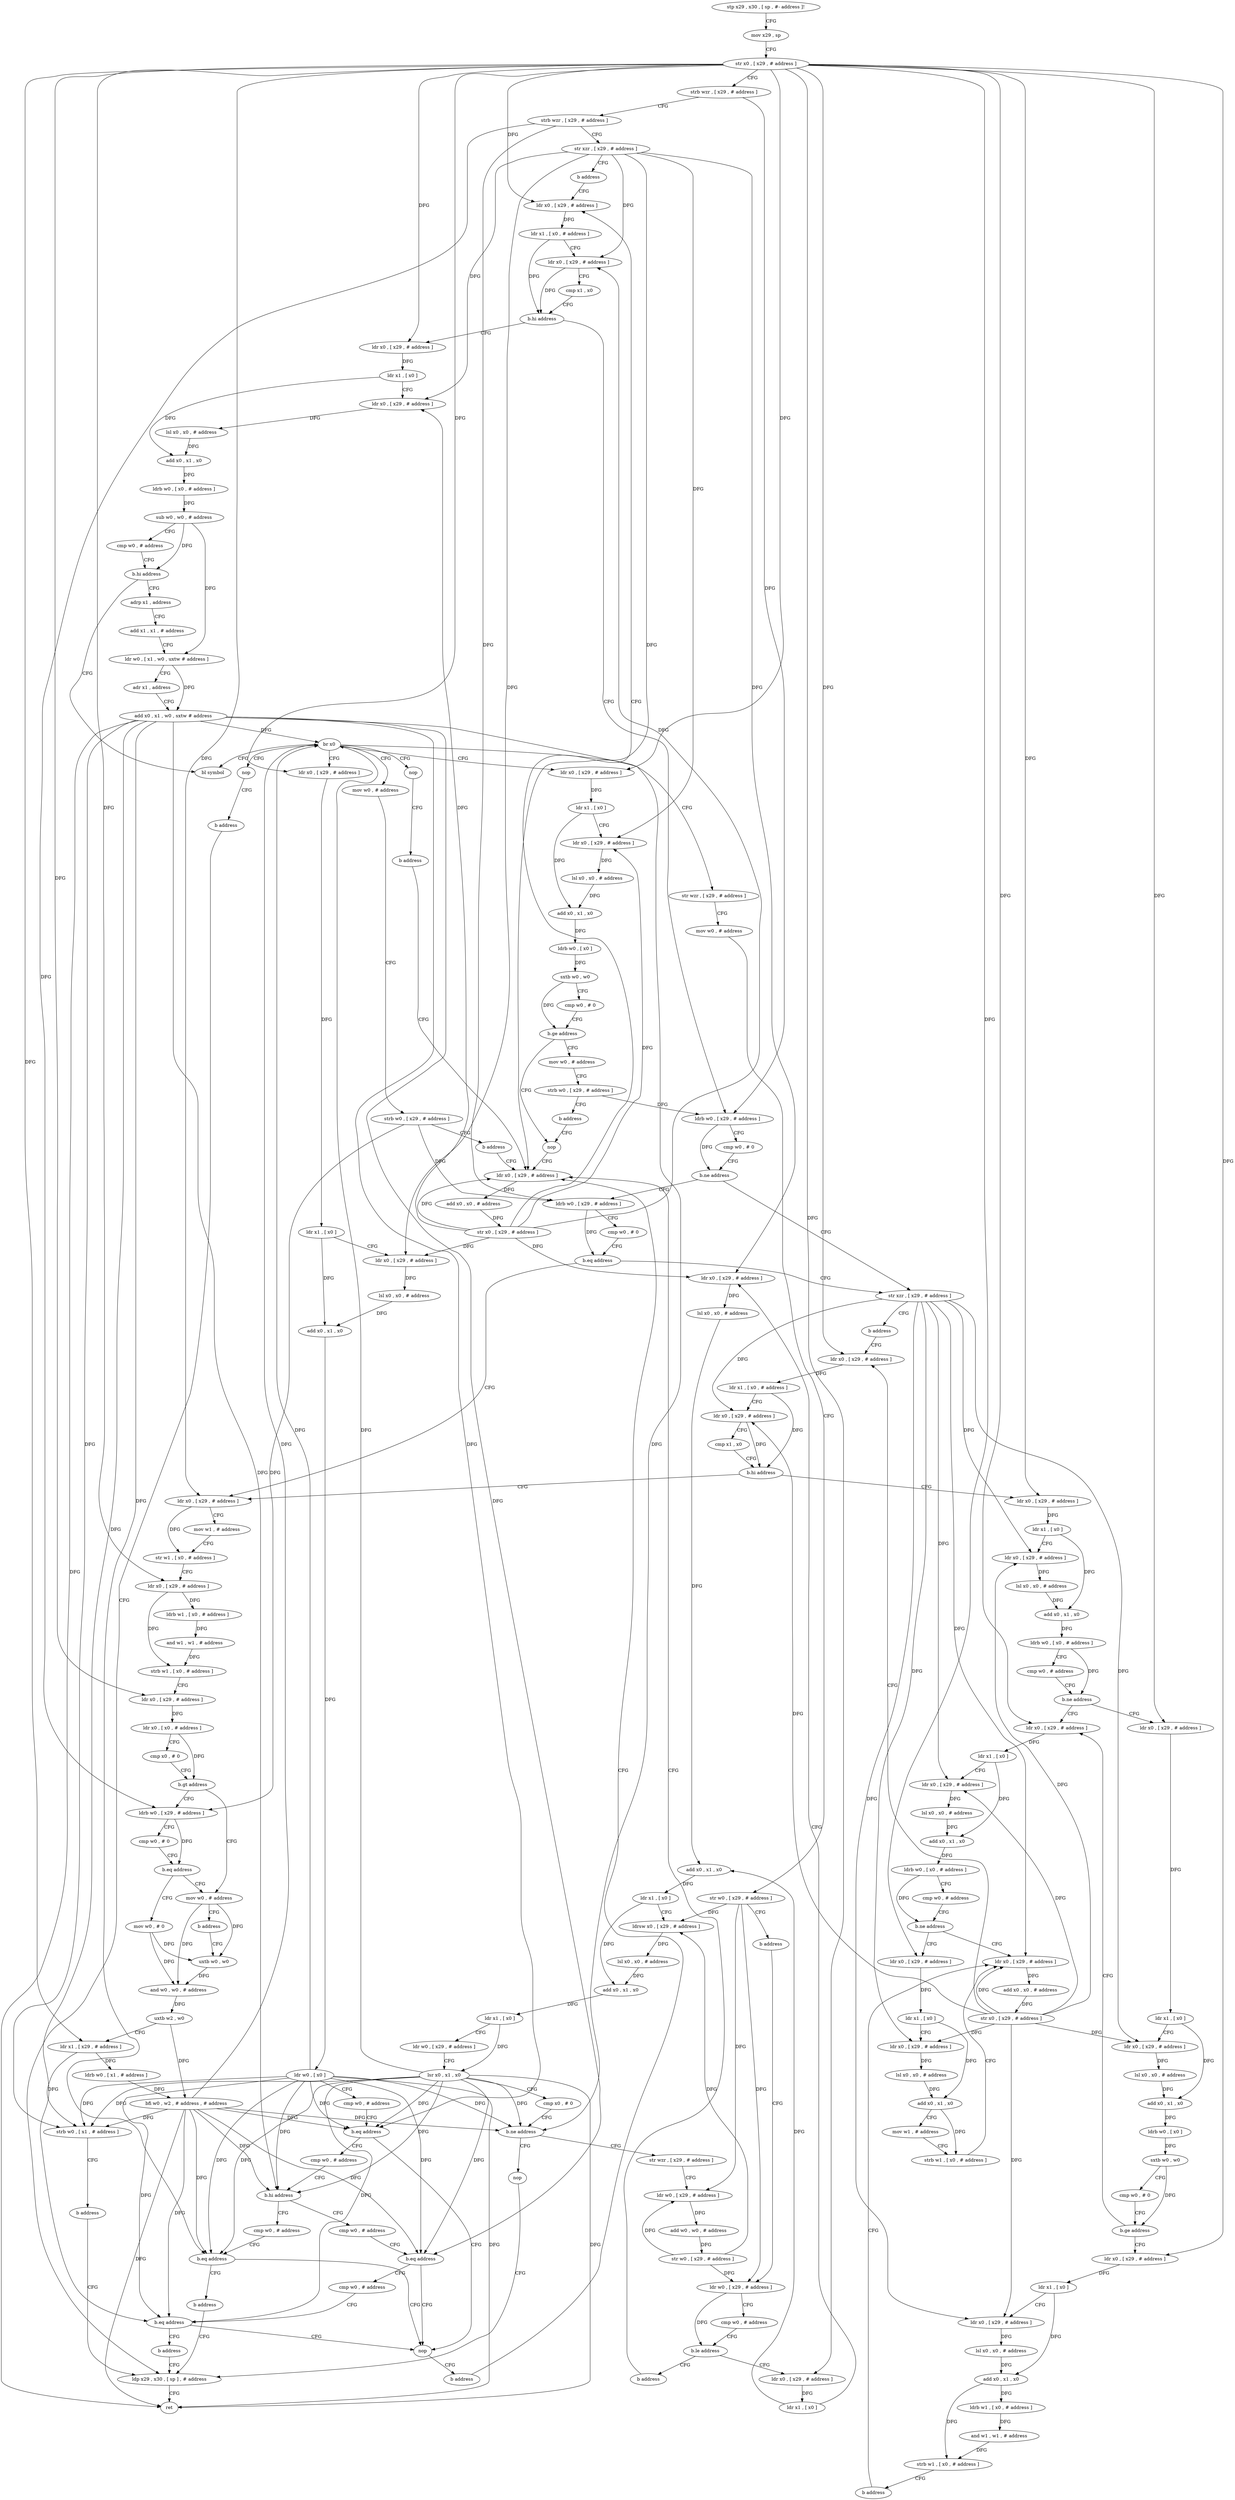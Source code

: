 digraph "func" {
"4410400" [label = "stp x29 , x30 , [ sp , #- address ]!" ]
"4410404" [label = "mov x29 , sp" ]
"4410408" [label = "str x0 , [ x29 , # address ]" ]
"4410412" [label = "strb wzr , [ x29 , # address ]" ]
"4410416" [label = "strb wzr , [ x29 , # address ]" ]
"4410420" [label = "str xzr , [ x29 , # address ]" ]
"4410424" [label = "b address" ]
"4410760" [label = "ldr x0 , [ x29 , # address ]" ]
"4410764" [label = "ldr x1 , [ x0 , # address ]" ]
"4410768" [label = "ldr x0 , [ x29 , # address ]" ]
"4410772" [label = "cmp x1 , x0" ]
"4410776" [label = "b.hi address" ]
"4410428" [label = "ldr x0 , [ x29 , # address ]" ]
"4410780" [label = "ldrb w0 , [ x29 , # address ]" ]
"4410432" [label = "ldr x1 , [ x0 ]" ]
"4410436" [label = "ldr x0 , [ x29 , # address ]" ]
"4410440" [label = "lsl x0 , x0 , # address" ]
"4410444" [label = "add x0 , x1 , x0" ]
"4410448" [label = "ldrb w0 , [ x0 , # address ]" ]
"4410452" [label = "sub w0 , w0 , # address" ]
"4410456" [label = "cmp w0 , # address" ]
"4410460" [label = "b.hi address" ]
"4410732" [label = "bl symbol" ]
"4410464" [label = "adrp x1 , address" ]
"4410784" [label = "cmp w0 , # 0" ]
"4410788" [label = "b.ne address" ]
"4410804" [label = "str xzr , [ x29 , # address ]" ]
"4410792" [label = "ldrb w0 , [ x29 , # address ]" ]
"4410468" [label = "add x1 , x1 , # address" ]
"4410472" [label = "ldr w0 , [ x1 , w0 , uxtw # address ]" ]
"4410476" [label = "adr x1 , address" ]
"4410480" [label = "add x0 , x1 , w0 , sxtw # address" ]
"4410484" [label = "br x0" ]
"4410488" [label = "ldr x0 , [ x29 , # address ]" ]
"4410536" [label = "ldr x0 , [ x29 , # address ]" ]
"4410616" [label = "mov w0 , # address" ]
"4410628" [label = "str wzr , [ x29 , # address ]" ]
"4410736" [label = "nop" ]
"4411108" [label = "nop" ]
"4410808" [label = "b address" ]
"4410988" [label = "ldr x0 , [ x29 , # address ]" ]
"4410796" [label = "cmp w0 , # 0" ]
"4410800" [label = "b.eq address" ]
"4411008" [label = "ldr x0 , [ x29 , # address ]" ]
"4410492" [label = "ldr x1 , [ x0 ]" ]
"4410496" [label = "ldr x0 , [ x29 , # address ]" ]
"4410500" [label = "lsl x0 , x0 , # address" ]
"4410504" [label = "add x0 , x1 , x0" ]
"4410508" [label = "ldrb w0 , [ x0 ]" ]
"4410512" [label = "sxtb w0 , w0" ]
"4410516" [label = "cmp w0 , # 0" ]
"4410520" [label = "b.ge address" ]
"4410744" [label = "nop" ]
"4410524" [label = "mov w0 , # address" ]
"4410540" [label = "ldr x1 , [ x0 ]" ]
"4410544" [label = "ldr x0 , [ x29 , # address ]" ]
"4410548" [label = "lsl x0 , x0 , # address" ]
"4410552" [label = "add x0 , x1 , x0" ]
"4410556" [label = "ldr w0 , [ x0 ]" ]
"4410560" [label = "cmp w0 , # address" ]
"4410564" [label = "b.eq address" ]
"4410608" [label = "nop" ]
"4410568" [label = "cmp w0 , # address" ]
"4410620" [label = "strb w0 , [ x29 , # address ]" ]
"4410624" [label = "b address" ]
"4410748" [label = "ldr x0 , [ x29 , # address ]" ]
"4410632" [label = "mov w0 , # address" ]
"4410636" [label = "str w0 , [ x29 , # address ]" ]
"4410640" [label = "b address" ]
"4410716" [label = "ldr w0 , [ x29 , # address ]" ]
"4410740" [label = "b address" ]
"4411112" [label = "b address" ]
"4411120" [label = "ldp x29 , x30 , [ sp ] , # address" ]
"4410992" [label = "ldr x1 , [ x0 , # address ]" ]
"4410996" [label = "ldr x0 , [ x29 , # address ]" ]
"4411000" [label = "cmp x1 , x0" ]
"4411004" [label = "b.hi address" ]
"4410812" [label = "ldr x0 , [ x29 , # address ]" ]
"4411012" [label = "mov w1 , # address" ]
"4411016" [label = "str w1 , [ x0 , # address ]" ]
"4411020" [label = "ldr x0 , [ x29 , # address ]" ]
"4411024" [label = "ldrb w1 , [ x0 , # address ]" ]
"4411028" [label = "and w1 , w1 , # address" ]
"4411032" [label = "strb w1 , [ x0 , # address ]" ]
"4411036" [label = "ldr x0 , [ x29 , # address ]" ]
"4411040" [label = "ldr x0 , [ x0 , # address ]" ]
"4411044" [label = "cmp x0 , # 0" ]
"4411048" [label = "b.gt address" ]
"4411064" [label = "mov w0 , # address" ]
"4411052" [label = "ldrb w0 , [ x29 , # address ]" ]
"4410528" [label = "strb w0 , [ x29 , # address ]" ]
"4410532" [label = "b address" ]
"4410612" [label = "b address" ]
"4410572" [label = "b.hi address" ]
"4410588" [label = "cmp w0 , # address" ]
"4410576" [label = "cmp w0 , # address" ]
"4410752" [label = "add x0 , x0 , # address" ]
"4410756" [label = "str x0 , [ x29 , # address ]" ]
"4410720" [label = "cmp w0 , # address" ]
"4410724" [label = "b.le address" ]
"4410644" [label = "ldr x0 , [ x29 , # address ]" ]
"4410728" [label = "b address" ]
"4411124" [label = "ret" ]
"4410816" [label = "ldr x1 , [ x0 ]" ]
"4410820" [label = "ldr x0 , [ x29 , # address ]" ]
"4410824" [label = "lsl x0 , x0 , # address" ]
"4410828" [label = "add x0 , x1 , x0" ]
"4410832" [label = "ldrb w0 , [ x0 , # address ]" ]
"4410836" [label = "cmp w0 , # address" ]
"4410840" [label = "b.ne address" ]
"4410916" [label = "ldr x0 , [ x29 , # address ]" ]
"4410844" [label = "ldr x0 , [ x29 , # address ]" ]
"4411068" [label = "b address" ]
"4411076" [label = "uxtb w0 , w0" ]
"4411056" [label = "cmp w0 , # 0" ]
"4411060" [label = "b.eq address" ]
"4411072" [label = "mov w0 , # 0" ]
"4410592" [label = "b.eq address" ]
"4410596" [label = "cmp w0 , # address" ]
"4410580" [label = "b.eq address" ]
"4410584" [label = "b address" ]
"4410648" [label = "ldr x1 , [ x0 ]" ]
"4410652" [label = "ldr x0 , [ x29 , # address ]" ]
"4410656" [label = "lsl x0 , x0 , # address" ]
"4410660" [label = "add x0 , x1 , x0" ]
"4410664" [label = "ldr x1 , [ x0 ]" ]
"4410668" [label = "ldrsw x0 , [ x29 , # address ]" ]
"4410672" [label = "lsl x0 , x0 , # address" ]
"4410676" [label = "add x0 , x1 , x0" ]
"4410680" [label = "ldr x1 , [ x0 ]" ]
"4410684" [label = "ldr w0 , [ x29 , # address ]" ]
"4410688" [label = "lsr x0 , x1 , x0" ]
"4410692" [label = "cmp x0 , # 0" ]
"4410696" [label = "b.ne address" ]
"4411116" [label = "nop" ]
"4410700" [label = "str wzr , [ x29 , # address ]" ]
"4410920" [label = "ldr x1 , [ x0 ]" ]
"4410924" [label = "ldr x0 , [ x29 , # address ]" ]
"4410928" [label = "lsl x0 , x0 , # address" ]
"4410932" [label = "add x0 , x1 , x0" ]
"4410936" [label = "ldrb w0 , [ x0 , # address ]" ]
"4410940" [label = "cmp w0 , # address" ]
"4410944" [label = "b.ne address" ]
"4410976" [label = "ldr x0 , [ x29 , # address ]" ]
"4410948" [label = "ldr x0 , [ x29 , # address ]" ]
"4410848" [label = "ldr x1 , [ x0 ]" ]
"4410852" [label = "ldr x0 , [ x29 , # address ]" ]
"4410856" [label = "lsl x0 , x0 , # address" ]
"4410860" [label = "add x0 , x1 , x0" ]
"4410864" [label = "ldrb w0 , [ x0 ]" ]
"4410868" [label = "sxtb w0 , w0" ]
"4410872" [label = "cmp w0 , # 0" ]
"4410876" [label = "b.ge address" ]
"4410880" [label = "ldr x0 , [ x29 , # address ]" ]
"4411080" [label = "and w0 , w0 , # address" ]
"4411084" [label = "uxtb w2 , w0" ]
"4411088" [label = "ldr x1 , [ x29 , # address ]" ]
"4411092" [label = "ldrb w0 , [ x1 , # address ]" ]
"4411096" [label = "bfi w0 , w2 , # address , # address" ]
"4411100" [label = "strb w0 , [ x1 , # address ]" ]
"4411104" [label = "b address" ]
"4410600" [label = "b.eq address" ]
"4410604" [label = "b address" ]
"4410704" [label = "ldr w0 , [ x29 , # address ]" ]
"4410708" [label = "add w0 , w0 , # address" ]
"4410712" [label = "str w0 , [ x29 , # address ]" ]
"4410980" [label = "add x0 , x0 , # address" ]
"4410984" [label = "str x0 , [ x29 , # address ]" ]
"4410952" [label = "ldr x1 , [ x0 ]" ]
"4410956" [label = "ldr x0 , [ x29 , # address ]" ]
"4410960" [label = "lsl x0 , x0 , # address" ]
"4410964" [label = "add x0 , x1 , x0" ]
"4410968" [label = "mov w1 , # address" ]
"4410972" [label = "strb w1 , [ x0 , # address ]" ]
"4410884" [label = "ldr x1 , [ x0 ]" ]
"4410888" [label = "ldr x0 , [ x29 , # address ]" ]
"4410892" [label = "lsl x0 , x0 , # address" ]
"4410896" [label = "add x0 , x1 , x0" ]
"4410900" [label = "ldrb w1 , [ x0 , # address ]" ]
"4410904" [label = "and w1 , w1 , # address" ]
"4410908" [label = "strb w1 , [ x0 , # address ]" ]
"4410912" [label = "b address" ]
"4410400" -> "4410404" [ label = "CFG" ]
"4410404" -> "4410408" [ label = "CFG" ]
"4410408" -> "4410412" [ label = "CFG" ]
"4410408" -> "4410760" [ label = "DFG" ]
"4410408" -> "4410428" [ label = "DFG" ]
"4410408" -> "4410488" [ label = "DFG" ]
"4410408" -> "4410536" [ label = "DFG" ]
"4410408" -> "4410988" [ label = "DFG" ]
"4410408" -> "4411008" [ label = "DFG" ]
"4410408" -> "4411020" [ label = "DFG" ]
"4410408" -> "4411036" [ label = "DFG" ]
"4410408" -> "4410812" [ label = "DFG" ]
"4410408" -> "4410644" [ label = "DFG" ]
"4410408" -> "4410916" [ label = "DFG" ]
"4410408" -> "4410844" [ label = "DFG" ]
"4410408" -> "4411088" [ label = "DFG" ]
"4410408" -> "4410948" [ label = "DFG" ]
"4410408" -> "4410880" [ label = "DFG" ]
"4410412" -> "4410416" [ label = "CFG" ]
"4410412" -> "4410780" [ label = "DFG" ]
"4410416" -> "4410420" [ label = "CFG" ]
"4410416" -> "4410792" [ label = "DFG" ]
"4410416" -> "4411052" [ label = "DFG" ]
"4410420" -> "4410424" [ label = "CFG" ]
"4410420" -> "4410768" [ label = "DFG" ]
"4410420" -> "4410436" [ label = "DFG" ]
"4410420" -> "4410496" [ label = "DFG" ]
"4410420" -> "4410544" [ label = "DFG" ]
"4410420" -> "4410748" [ label = "DFG" ]
"4410420" -> "4410652" [ label = "DFG" ]
"4410424" -> "4410760" [ label = "CFG" ]
"4410760" -> "4410764" [ label = "DFG" ]
"4410764" -> "4410768" [ label = "CFG" ]
"4410764" -> "4410776" [ label = "DFG" ]
"4410768" -> "4410772" [ label = "CFG" ]
"4410768" -> "4410776" [ label = "DFG" ]
"4410772" -> "4410776" [ label = "CFG" ]
"4410776" -> "4410428" [ label = "CFG" ]
"4410776" -> "4410780" [ label = "CFG" ]
"4410428" -> "4410432" [ label = "DFG" ]
"4410780" -> "4410784" [ label = "CFG" ]
"4410780" -> "4410788" [ label = "DFG" ]
"4410432" -> "4410436" [ label = "CFG" ]
"4410432" -> "4410444" [ label = "DFG" ]
"4410436" -> "4410440" [ label = "DFG" ]
"4410440" -> "4410444" [ label = "DFG" ]
"4410444" -> "4410448" [ label = "DFG" ]
"4410448" -> "4410452" [ label = "DFG" ]
"4410452" -> "4410456" [ label = "CFG" ]
"4410452" -> "4410460" [ label = "DFG" ]
"4410452" -> "4410472" [ label = "DFG" ]
"4410456" -> "4410460" [ label = "CFG" ]
"4410460" -> "4410732" [ label = "CFG" ]
"4410460" -> "4410464" [ label = "CFG" ]
"4410464" -> "4410468" [ label = "CFG" ]
"4410784" -> "4410788" [ label = "CFG" ]
"4410788" -> "4410804" [ label = "CFG" ]
"4410788" -> "4410792" [ label = "CFG" ]
"4410804" -> "4410808" [ label = "CFG" ]
"4410804" -> "4410996" [ label = "DFG" ]
"4410804" -> "4410820" [ label = "DFG" ]
"4410804" -> "4410924" [ label = "DFG" ]
"4410804" -> "4410852" [ label = "DFG" ]
"4410804" -> "4410976" [ label = "DFG" ]
"4410804" -> "4410956" [ label = "DFG" ]
"4410804" -> "4410888" [ label = "DFG" ]
"4410792" -> "4410796" [ label = "CFG" ]
"4410792" -> "4410800" [ label = "DFG" ]
"4410468" -> "4410472" [ label = "CFG" ]
"4410472" -> "4410476" [ label = "CFG" ]
"4410472" -> "4410480" [ label = "DFG" ]
"4410476" -> "4410480" [ label = "CFG" ]
"4410480" -> "4410484" [ label = "DFG" ]
"4410480" -> "4410564" [ label = "DFG" ]
"4410480" -> "4410572" [ label = "DFG" ]
"4410480" -> "4411124" [ label = "DFG" ]
"4410480" -> "4410592" [ label = "DFG" ]
"4410480" -> "4410580" [ label = "DFG" ]
"4410480" -> "4410696" [ label = "DFG" ]
"4410480" -> "4411100" [ label = "DFG" ]
"4410480" -> "4410600" [ label = "DFG" ]
"4410484" -> "4410488" [ label = "CFG" ]
"4410484" -> "4410536" [ label = "CFG" ]
"4410484" -> "4410616" [ label = "CFG" ]
"4410484" -> "4410628" [ label = "CFG" ]
"4410484" -> "4410732" [ label = "CFG" ]
"4410484" -> "4410736" [ label = "CFG" ]
"4410484" -> "4411108" [ label = "CFG" ]
"4410488" -> "4410492" [ label = "DFG" ]
"4410536" -> "4410540" [ label = "DFG" ]
"4410616" -> "4410620" [ label = "CFG" ]
"4410628" -> "4410632" [ label = "CFG" ]
"4410736" -> "4410740" [ label = "CFG" ]
"4411108" -> "4411112" [ label = "CFG" ]
"4410808" -> "4410988" [ label = "CFG" ]
"4410988" -> "4410992" [ label = "DFG" ]
"4410796" -> "4410800" [ label = "CFG" ]
"4410800" -> "4411008" [ label = "CFG" ]
"4410800" -> "4410804" [ label = "CFG" ]
"4411008" -> "4411012" [ label = "CFG" ]
"4411008" -> "4411016" [ label = "DFG" ]
"4410492" -> "4410496" [ label = "CFG" ]
"4410492" -> "4410504" [ label = "DFG" ]
"4410496" -> "4410500" [ label = "DFG" ]
"4410500" -> "4410504" [ label = "DFG" ]
"4410504" -> "4410508" [ label = "DFG" ]
"4410508" -> "4410512" [ label = "DFG" ]
"4410512" -> "4410516" [ label = "CFG" ]
"4410512" -> "4410520" [ label = "DFG" ]
"4410516" -> "4410520" [ label = "CFG" ]
"4410520" -> "4410744" [ label = "CFG" ]
"4410520" -> "4410524" [ label = "CFG" ]
"4410744" -> "4410748" [ label = "CFG" ]
"4410524" -> "4410528" [ label = "CFG" ]
"4410540" -> "4410544" [ label = "CFG" ]
"4410540" -> "4410552" [ label = "DFG" ]
"4410544" -> "4410548" [ label = "DFG" ]
"4410548" -> "4410552" [ label = "DFG" ]
"4410552" -> "4410556" [ label = "DFG" ]
"4410556" -> "4410560" [ label = "CFG" ]
"4410556" -> "4410484" [ label = "DFG" ]
"4410556" -> "4410564" [ label = "DFG" ]
"4410556" -> "4410572" [ label = "DFG" ]
"4410556" -> "4411124" [ label = "DFG" ]
"4410556" -> "4410592" [ label = "DFG" ]
"4410556" -> "4410580" [ label = "DFG" ]
"4410556" -> "4410696" [ label = "DFG" ]
"4410556" -> "4411100" [ label = "DFG" ]
"4410556" -> "4410600" [ label = "DFG" ]
"4410560" -> "4410564" [ label = "CFG" ]
"4410564" -> "4410608" [ label = "CFG" ]
"4410564" -> "4410568" [ label = "CFG" ]
"4410608" -> "4410612" [ label = "CFG" ]
"4410568" -> "4410572" [ label = "CFG" ]
"4410620" -> "4410624" [ label = "CFG" ]
"4410620" -> "4410792" [ label = "DFG" ]
"4410620" -> "4411052" [ label = "DFG" ]
"4410624" -> "4410748" [ label = "CFG" ]
"4410748" -> "4410752" [ label = "DFG" ]
"4410632" -> "4410636" [ label = "CFG" ]
"4410636" -> "4410640" [ label = "CFG" ]
"4410636" -> "4410716" [ label = "DFG" ]
"4410636" -> "4410668" [ label = "DFG" ]
"4410636" -> "4410704" [ label = "DFG" ]
"4410640" -> "4410716" [ label = "CFG" ]
"4410716" -> "4410720" [ label = "CFG" ]
"4410716" -> "4410724" [ label = "DFG" ]
"4410740" -> "4410748" [ label = "CFG" ]
"4411112" -> "4411120" [ label = "CFG" ]
"4411120" -> "4411124" [ label = "CFG" ]
"4410992" -> "4410996" [ label = "CFG" ]
"4410992" -> "4411004" [ label = "DFG" ]
"4410996" -> "4411000" [ label = "CFG" ]
"4410996" -> "4411004" [ label = "DFG" ]
"4411000" -> "4411004" [ label = "CFG" ]
"4411004" -> "4410812" [ label = "CFG" ]
"4411004" -> "4411008" [ label = "CFG" ]
"4410812" -> "4410816" [ label = "DFG" ]
"4411012" -> "4411016" [ label = "CFG" ]
"4411016" -> "4411020" [ label = "CFG" ]
"4411020" -> "4411024" [ label = "DFG" ]
"4411020" -> "4411032" [ label = "DFG" ]
"4411024" -> "4411028" [ label = "DFG" ]
"4411028" -> "4411032" [ label = "DFG" ]
"4411032" -> "4411036" [ label = "CFG" ]
"4411036" -> "4411040" [ label = "DFG" ]
"4411040" -> "4411044" [ label = "CFG" ]
"4411040" -> "4411048" [ label = "DFG" ]
"4411044" -> "4411048" [ label = "CFG" ]
"4411048" -> "4411064" [ label = "CFG" ]
"4411048" -> "4411052" [ label = "CFG" ]
"4411064" -> "4411068" [ label = "CFG" ]
"4411064" -> "4411076" [ label = "DFG" ]
"4411064" -> "4411080" [ label = "DFG" ]
"4411052" -> "4411056" [ label = "CFG" ]
"4411052" -> "4411060" [ label = "DFG" ]
"4410528" -> "4410532" [ label = "CFG" ]
"4410528" -> "4410780" [ label = "DFG" ]
"4410532" -> "4410744" [ label = "CFG" ]
"4410612" -> "4410748" [ label = "CFG" ]
"4410572" -> "4410588" [ label = "CFG" ]
"4410572" -> "4410576" [ label = "CFG" ]
"4410588" -> "4410592" [ label = "CFG" ]
"4410576" -> "4410580" [ label = "CFG" ]
"4410752" -> "4410756" [ label = "DFG" ]
"4410756" -> "4410760" [ label = "CFG" ]
"4410756" -> "4410768" [ label = "DFG" ]
"4410756" -> "4410436" [ label = "DFG" ]
"4410756" -> "4410496" [ label = "DFG" ]
"4410756" -> "4410544" [ label = "DFG" ]
"4410756" -> "4410748" [ label = "DFG" ]
"4410756" -> "4410652" [ label = "DFG" ]
"4410720" -> "4410724" [ label = "CFG" ]
"4410724" -> "4410644" [ label = "CFG" ]
"4410724" -> "4410728" [ label = "CFG" ]
"4410644" -> "4410648" [ label = "DFG" ]
"4410728" -> "4410748" [ label = "CFG" ]
"4410816" -> "4410820" [ label = "CFG" ]
"4410816" -> "4410828" [ label = "DFG" ]
"4410820" -> "4410824" [ label = "DFG" ]
"4410824" -> "4410828" [ label = "DFG" ]
"4410828" -> "4410832" [ label = "DFG" ]
"4410832" -> "4410836" [ label = "CFG" ]
"4410832" -> "4410840" [ label = "DFG" ]
"4410836" -> "4410840" [ label = "CFG" ]
"4410840" -> "4410916" [ label = "CFG" ]
"4410840" -> "4410844" [ label = "CFG" ]
"4410916" -> "4410920" [ label = "DFG" ]
"4410844" -> "4410848" [ label = "DFG" ]
"4411068" -> "4411076" [ label = "CFG" ]
"4411076" -> "4411080" [ label = "DFG" ]
"4411056" -> "4411060" [ label = "CFG" ]
"4411060" -> "4411072" [ label = "CFG" ]
"4411060" -> "4411064" [ label = "CFG" ]
"4411072" -> "4411076" [ label = "DFG" ]
"4411072" -> "4411080" [ label = "DFG" ]
"4410592" -> "4410608" [ label = "CFG" ]
"4410592" -> "4410596" [ label = "CFG" ]
"4410596" -> "4410600" [ label = "CFG" ]
"4410580" -> "4410608" [ label = "CFG" ]
"4410580" -> "4410584" [ label = "CFG" ]
"4410584" -> "4411120" [ label = "CFG" ]
"4410648" -> "4410652" [ label = "CFG" ]
"4410648" -> "4410660" [ label = "DFG" ]
"4410652" -> "4410656" [ label = "DFG" ]
"4410656" -> "4410660" [ label = "DFG" ]
"4410660" -> "4410664" [ label = "DFG" ]
"4410664" -> "4410668" [ label = "CFG" ]
"4410664" -> "4410676" [ label = "DFG" ]
"4410668" -> "4410672" [ label = "DFG" ]
"4410672" -> "4410676" [ label = "DFG" ]
"4410676" -> "4410680" [ label = "DFG" ]
"4410680" -> "4410684" [ label = "CFG" ]
"4410680" -> "4410688" [ label = "DFG" ]
"4410684" -> "4410688" [ label = "CFG" ]
"4410688" -> "4410692" [ label = "CFG" ]
"4410688" -> "4410484" [ label = "DFG" ]
"4410688" -> "4410564" [ label = "DFG" ]
"4410688" -> "4410572" [ label = "DFG" ]
"4410688" -> "4410592" [ label = "DFG" ]
"4410688" -> "4410580" [ label = "DFG" ]
"4410688" -> "4411124" [ label = "DFG" ]
"4410688" -> "4410696" [ label = "DFG" ]
"4410688" -> "4411100" [ label = "DFG" ]
"4410688" -> "4410600" [ label = "DFG" ]
"4410692" -> "4410696" [ label = "CFG" ]
"4410696" -> "4411116" [ label = "CFG" ]
"4410696" -> "4410700" [ label = "CFG" ]
"4411116" -> "4411120" [ label = "CFG" ]
"4410700" -> "4410704" [ label = "CFG" ]
"4410920" -> "4410924" [ label = "CFG" ]
"4410920" -> "4410932" [ label = "DFG" ]
"4410924" -> "4410928" [ label = "DFG" ]
"4410928" -> "4410932" [ label = "DFG" ]
"4410932" -> "4410936" [ label = "DFG" ]
"4410936" -> "4410940" [ label = "CFG" ]
"4410936" -> "4410944" [ label = "DFG" ]
"4410940" -> "4410944" [ label = "CFG" ]
"4410944" -> "4410976" [ label = "CFG" ]
"4410944" -> "4410948" [ label = "CFG" ]
"4410976" -> "4410980" [ label = "DFG" ]
"4410948" -> "4410952" [ label = "DFG" ]
"4410848" -> "4410852" [ label = "CFG" ]
"4410848" -> "4410860" [ label = "DFG" ]
"4410852" -> "4410856" [ label = "DFG" ]
"4410856" -> "4410860" [ label = "DFG" ]
"4410860" -> "4410864" [ label = "DFG" ]
"4410864" -> "4410868" [ label = "DFG" ]
"4410868" -> "4410872" [ label = "CFG" ]
"4410868" -> "4410876" [ label = "DFG" ]
"4410872" -> "4410876" [ label = "CFG" ]
"4410876" -> "4410916" [ label = "CFG" ]
"4410876" -> "4410880" [ label = "CFG" ]
"4410880" -> "4410884" [ label = "DFG" ]
"4411080" -> "4411084" [ label = "DFG" ]
"4411084" -> "4411088" [ label = "CFG" ]
"4411084" -> "4411096" [ label = "DFG" ]
"4411088" -> "4411092" [ label = "DFG" ]
"4411088" -> "4411100" [ label = "DFG" ]
"4411092" -> "4411096" [ label = "DFG" ]
"4411096" -> "4411100" [ label = "DFG" ]
"4411096" -> "4410484" [ label = "DFG" ]
"4411096" -> "4410564" [ label = "DFG" ]
"4411096" -> "4410572" [ label = "DFG" ]
"4411096" -> "4410592" [ label = "DFG" ]
"4411096" -> "4410580" [ label = "DFG" ]
"4411096" -> "4410696" [ label = "DFG" ]
"4411096" -> "4411124" [ label = "DFG" ]
"4411096" -> "4410600" [ label = "DFG" ]
"4411100" -> "4411104" [ label = "CFG" ]
"4411104" -> "4411120" [ label = "CFG" ]
"4410600" -> "4410608" [ label = "CFG" ]
"4410600" -> "4410604" [ label = "CFG" ]
"4410604" -> "4411120" [ label = "CFG" ]
"4410704" -> "4410708" [ label = "DFG" ]
"4410708" -> "4410712" [ label = "DFG" ]
"4410712" -> "4410716" [ label = "DFG" ]
"4410712" -> "4410668" [ label = "DFG" ]
"4410712" -> "4410704" [ label = "DFG" ]
"4410980" -> "4410984" [ label = "DFG" ]
"4410984" -> "4410988" [ label = "CFG" ]
"4410984" -> "4410996" [ label = "DFG" ]
"4410984" -> "4410820" [ label = "DFG" ]
"4410984" -> "4410924" [ label = "DFG" ]
"4410984" -> "4410852" [ label = "DFG" ]
"4410984" -> "4410976" [ label = "DFG" ]
"4410984" -> "4410956" [ label = "DFG" ]
"4410984" -> "4410888" [ label = "DFG" ]
"4410952" -> "4410956" [ label = "CFG" ]
"4410952" -> "4410964" [ label = "DFG" ]
"4410956" -> "4410960" [ label = "DFG" ]
"4410960" -> "4410964" [ label = "DFG" ]
"4410964" -> "4410968" [ label = "CFG" ]
"4410964" -> "4410972" [ label = "DFG" ]
"4410968" -> "4410972" [ label = "CFG" ]
"4410972" -> "4410976" [ label = "CFG" ]
"4410884" -> "4410888" [ label = "CFG" ]
"4410884" -> "4410896" [ label = "DFG" ]
"4410888" -> "4410892" [ label = "DFG" ]
"4410892" -> "4410896" [ label = "DFG" ]
"4410896" -> "4410900" [ label = "DFG" ]
"4410896" -> "4410908" [ label = "DFG" ]
"4410900" -> "4410904" [ label = "DFG" ]
"4410904" -> "4410908" [ label = "DFG" ]
"4410908" -> "4410912" [ label = "CFG" ]
"4410912" -> "4410976" [ label = "CFG" ]
}
